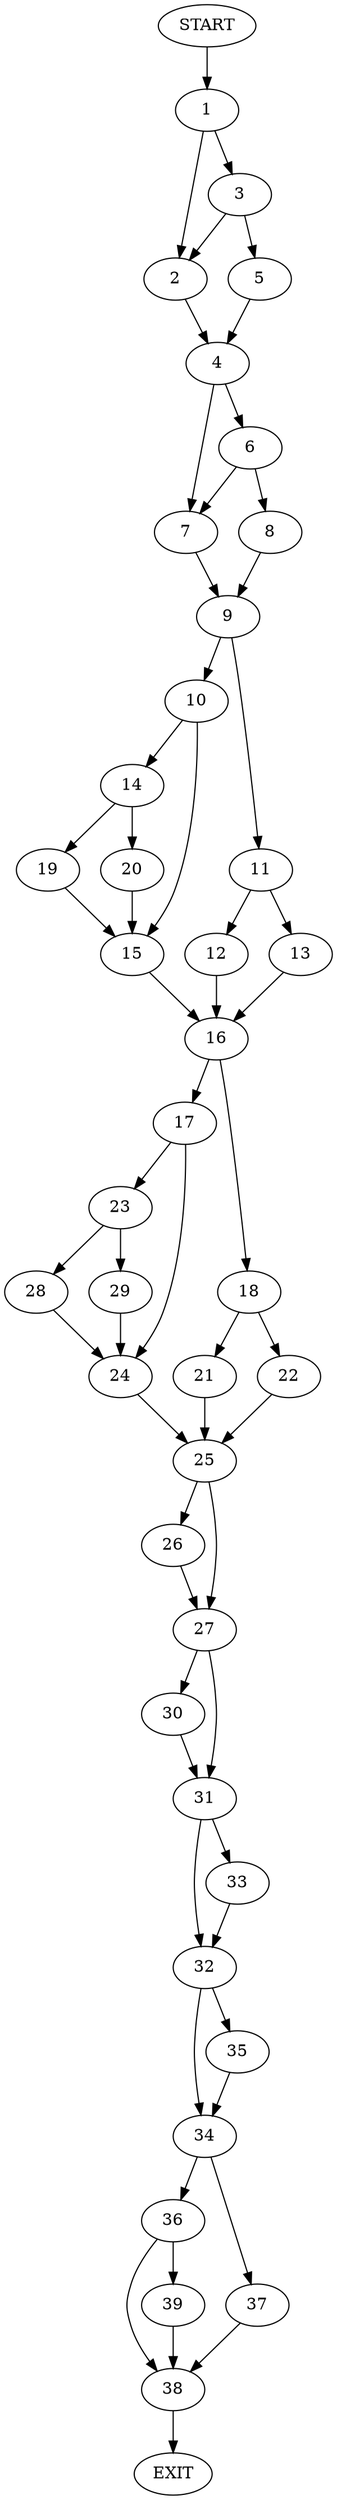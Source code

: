 digraph {
0 [label="START"]
40 [label="EXIT"]
0 -> 1
1 -> 2
1 -> 3
2 -> 4
3 -> 2
3 -> 5
5 -> 4
4 -> 6
4 -> 7
6 -> 7
6 -> 8
7 -> 9
8 -> 9
9 -> 10
9 -> 11
11 -> 12
11 -> 13
10 -> 14
10 -> 15
13 -> 16
12 -> 16
16 -> 17
16 -> 18
15 -> 16
14 -> 19
14 -> 20
20 -> 15
19 -> 15
18 -> 21
18 -> 22
17 -> 23
17 -> 24
21 -> 25
22 -> 25
25 -> 26
25 -> 27
24 -> 25
23 -> 28
23 -> 29
28 -> 24
29 -> 24
26 -> 27
27 -> 30
27 -> 31
30 -> 31
31 -> 32
31 -> 33
33 -> 32
32 -> 34
32 -> 35
35 -> 34
34 -> 36
34 -> 37
36 -> 38
36 -> 39
37 -> 38
38 -> 40
39 -> 38
}
